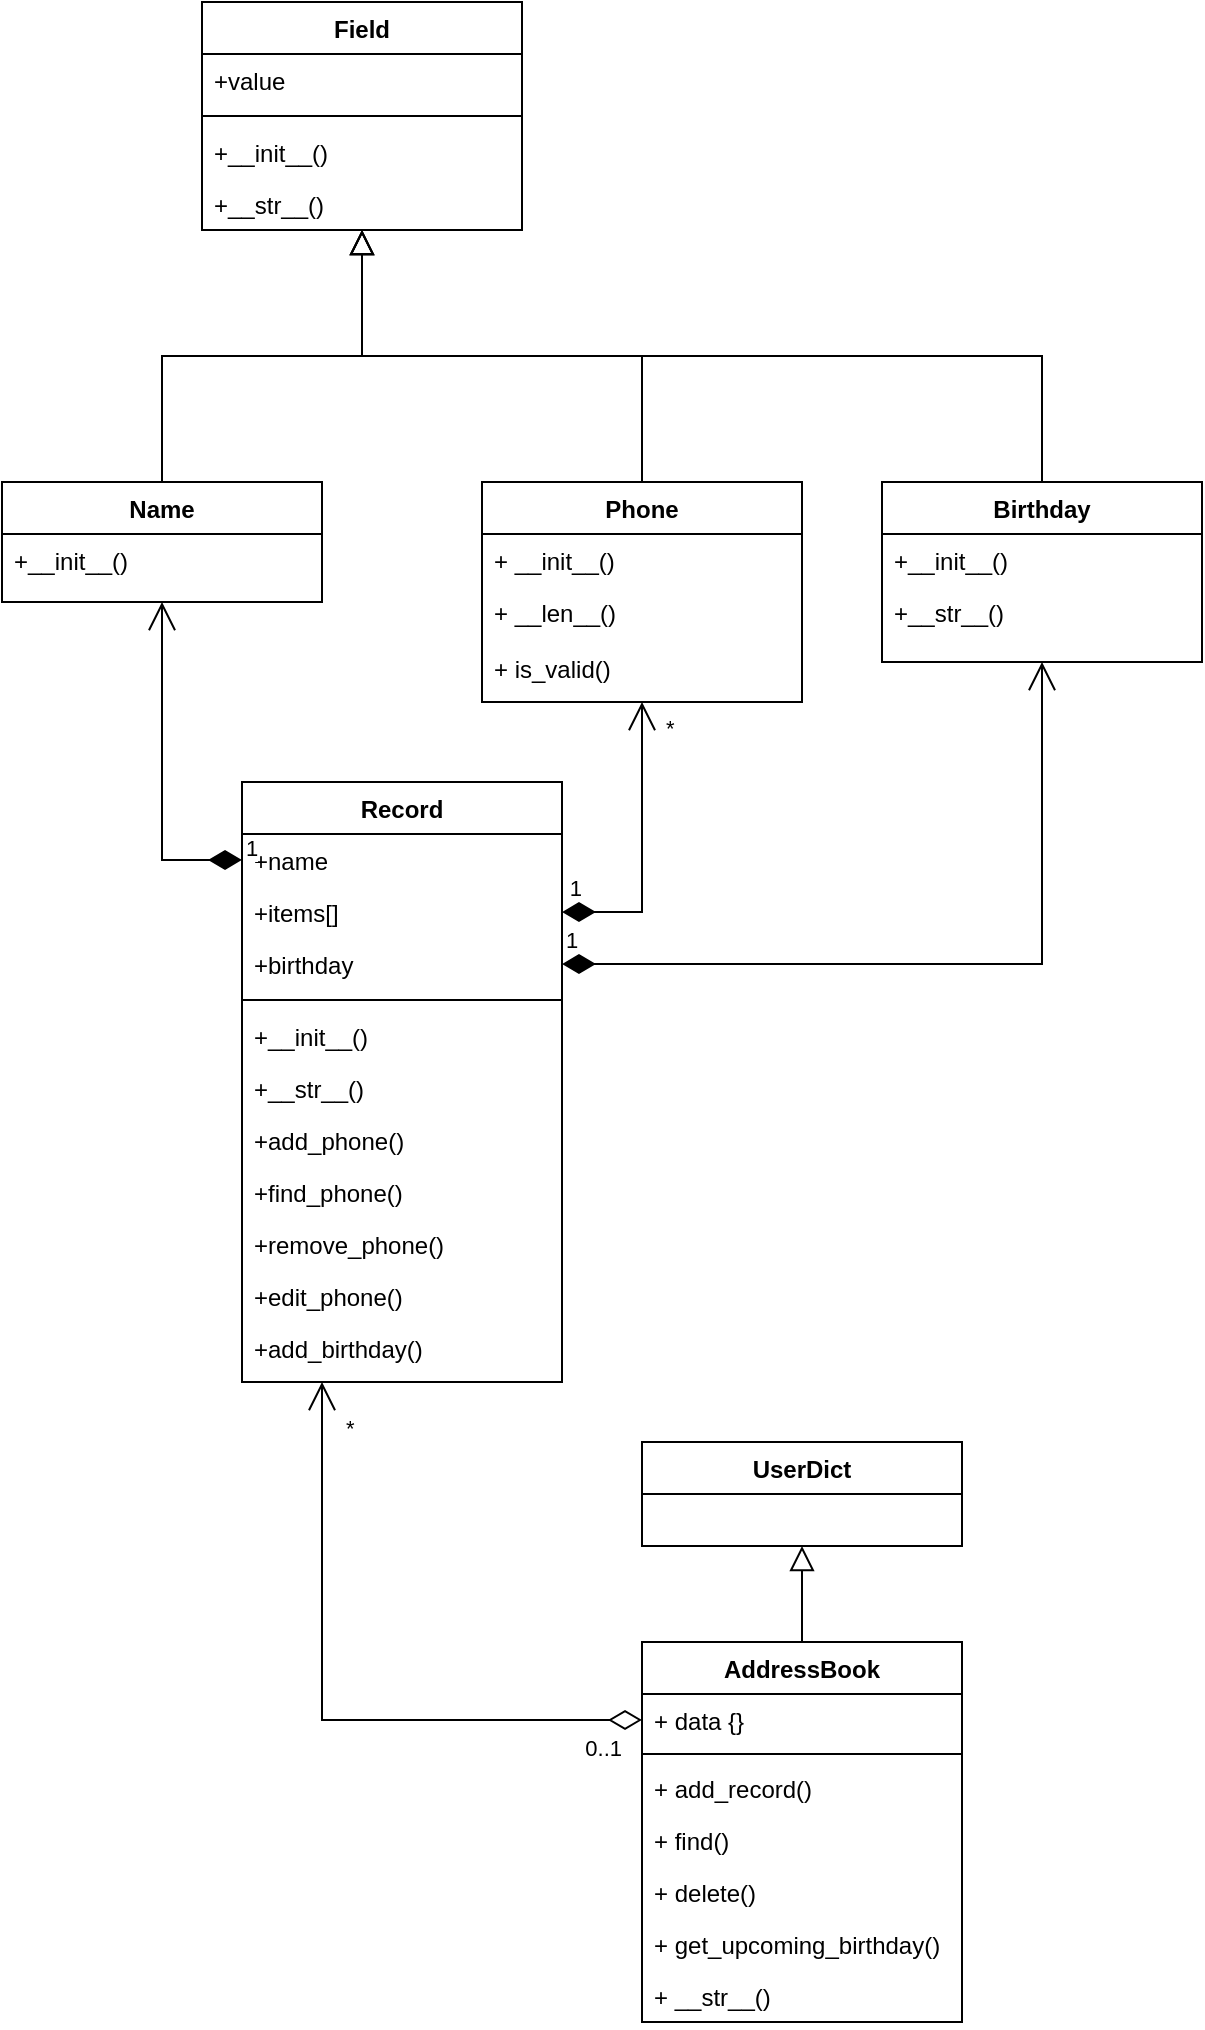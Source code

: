 <mxfile version="24.3.1" type="github">
  <diagram id="C5RBs43oDa-KdzZeNtuy" name="Page-1">
    <mxGraphModel dx="499" dy="912" grid="1" gridSize="10" guides="1" tooltips="1" connect="1" arrows="1" fold="1" page="1" pageScale="1" pageWidth="827" pageHeight="1169" math="0" shadow="0">
      <root>
        <mxCell id="WIyWlLk6GJQsqaUBKTNV-0" />
        <mxCell id="WIyWlLk6GJQsqaUBKTNV-1" parent="WIyWlLk6GJQsqaUBKTNV-0" />
        <mxCell id="zkfFHV4jXpPFQw0GAbJ--0" value="Field" style="swimlane;fontStyle=1;align=center;verticalAlign=top;childLayout=stackLayout;horizontal=1;startSize=26;horizontalStack=0;resizeParent=1;resizeLast=0;collapsible=1;marginBottom=0;rounded=0;shadow=0;strokeWidth=1;fontColor=default;" parent="WIyWlLk6GJQsqaUBKTNV-1" vertex="1">
          <mxGeometry x="220" y="120" width="160" height="114" as="geometry">
            <mxRectangle x="230" y="140" width="160" height="26" as="alternateBounds" />
          </mxGeometry>
        </mxCell>
        <mxCell id="zkfFHV4jXpPFQw0GAbJ--1" value="+value" style="text;align=left;verticalAlign=top;spacingLeft=4;spacingRight=4;overflow=hidden;rotatable=0;points=[[0,0.5],[1,0.5]];portConstraint=eastwest;" parent="zkfFHV4jXpPFQw0GAbJ--0" vertex="1">
          <mxGeometry y="26" width="160" height="26" as="geometry" />
        </mxCell>
        <mxCell id="t26lsA007Cgh4tKOJxmm-7" value="" style="line;strokeWidth=1;html=1;" vertex="1" parent="zkfFHV4jXpPFQw0GAbJ--0">
          <mxGeometry y="52" width="160" height="10" as="geometry" />
        </mxCell>
        <mxCell id="zkfFHV4jXpPFQw0GAbJ--2" value="+__init__()" style="text;align=left;verticalAlign=top;spacingLeft=4;spacingRight=4;overflow=hidden;rotatable=0;points=[[0,0.5],[1,0.5]];portConstraint=eastwest;rounded=0;shadow=0;html=0;" parent="zkfFHV4jXpPFQw0GAbJ--0" vertex="1">
          <mxGeometry y="62" width="160" height="26" as="geometry" />
        </mxCell>
        <mxCell id="t26lsA007Cgh4tKOJxmm-5" value="+__str__()" style="text;align=left;verticalAlign=top;spacingLeft=4;spacingRight=4;overflow=hidden;rotatable=0;points=[[0,0.5],[1,0.5]];portConstraint=eastwest;rounded=0;shadow=0;html=0;" vertex="1" parent="zkfFHV4jXpPFQw0GAbJ--0">
          <mxGeometry y="88" width="160" height="26" as="geometry" />
        </mxCell>
        <mxCell id="zkfFHV4jXpPFQw0GAbJ--6" value="Name" style="swimlane;fontStyle=1;align=center;verticalAlign=top;childLayout=stackLayout;horizontal=1;startSize=26;horizontalStack=0;resizeParent=1;resizeLast=0;collapsible=1;marginBottom=0;rounded=0;shadow=0;strokeWidth=1;" parent="WIyWlLk6GJQsqaUBKTNV-1" vertex="1">
          <mxGeometry x="120" y="360" width="160" height="60" as="geometry">
            <mxRectangle x="130" y="380" width="160" height="26" as="alternateBounds" />
          </mxGeometry>
        </mxCell>
        <mxCell id="t26lsA007Cgh4tKOJxmm-23" value="+__init__()" style="text;align=left;verticalAlign=top;spacingLeft=4;spacingRight=4;overflow=hidden;rotatable=0;points=[[0,0.5],[1,0.5]];portConstraint=eastwest;rounded=0;shadow=0;html=0;" vertex="1" parent="zkfFHV4jXpPFQw0GAbJ--6">
          <mxGeometry y="26" width="160" height="26" as="geometry" />
        </mxCell>
        <mxCell id="zkfFHV4jXpPFQw0GAbJ--12" value="" style="endArrow=block;endSize=10;endFill=0;shadow=0;strokeWidth=1;rounded=0;curved=0;edgeStyle=elbowEdgeStyle;elbow=vertical;" parent="WIyWlLk6GJQsqaUBKTNV-1" source="zkfFHV4jXpPFQw0GAbJ--6" target="zkfFHV4jXpPFQw0GAbJ--0" edge="1">
          <mxGeometry width="160" relative="1" as="geometry">
            <mxPoint x="200" y="203" as="sourcePoint" />
            <mxPoint x="200" y="203" as="targetPoint" />
          </mxGeometry>
        </mxCell>
        <mxCell id="zkfFHV4jXpPFQw0GAbJ--13" value="Phone" style="swimlane;fontStyle=1;align=center;verticalAlign=top;childLayout=stackLayout;horizontal=1;startSize=26;horizontalStack=0;resizeParent=1;resizeLast=0;collapsible=1;marginBottom=0;rounded=0;shadow=0;strokeWidth=1;" parent="WIyWlLk6GJQsqaUBKTNV-1" vertex="1">
          <mxGeometry x="360" y="360" width="160" height="110" as="geometry">
            <mxRectangle x="340" y="380" width="170" height="26" as="alternateBounds" />
          </mxGeometry>
        </mxCell>
        <mxCell id="zkfFHV4jXpPFQw0GAbJ--14" value="+ __init__()" style="text;align=left;verticalAlign=top;spacingLeft=4;spacingRight=4;overflow=hidden;rotatable=0;points=[[0,0.5],[1,0.5]];portConstraint=eastwest;" parent="zkfFHV4jXpPFQw0GAbJ--13" vertex="1">
          <mxGeometry y="26" width="160" height="26" as="geometry" />
        </mxCell>
        <mxCell id="t26lsA007Cgh4tKOJxmm-9" value="+ __len__()" style="text;align=left;verticalAlign=top;spacingLeft=4;spacingRight=4;overflow=hidden;rotatable=0;points=[[0,0.5],[1,0.5]];portConstraint=eastwest;" vertex="1" parent="zkfFHV4jXpPFQw0GAbJ--13">
          <mxGeometry y="52" width="160" height="28" as="geometry" />
        </mxCell>
        <mxCell id="t26lsA007Cgh4tKOJxmm-10" value="+ is_valid()" style="text;align=left;verticalAlign=top;spacingLeft=4;spacingRight=4;overflow=hidden;rotatable=0;points=[[0,0.5],[1,0.5]];portConstraint=eastwest;" vertex="1" parent="zkfFHV4jXpPFQw0GAbJ--13">
          <mxGeometry y="80" width="160" height="28" as="geometry" />
        </mxCell>
        <mxCell id="zkfFHV4jXpPFQw0GAbJ--16" value="" style="endArrow=block;endSize=10;endFill=0;shadow=0;strokeWidth=1;rounded=0;curved=0;edgeStyle=elbowEdgeStyle;elbow=vertical;" parent="WIyWlLk6GJQsqaUBKTNV-1" source="zkfFHV4jXpPFQw0GAbJ--13" target="zkfFHV4jXpPFQw0GAbJ--0" edge="1">
          <mxGeometry width="160" relative="1" as="geometry">
            <mxPoint x="210" y="373" as="sourcePoint" />
            <mxPoint x="310" y="271" as="targetPoint" />
          </mxGeometry>
        </mxCell>
        <mxCell id="t26lsA007Cgh4tKOJxmm-0" value="Birthday" style="swimlane;fontStyle=1;align=center;verticalAlign=top;childLayout=stackLayout;horizontal=1;startSize=26;horizontalStack=0;resizeParent=1;resizeLast=0;collapsible=1;marginBottom=0;rounded=0;shadow=0;strokeWidth=1;" vertex="1" parent="WIyWlLk6GJQsqaUBKTNV-1">
          <mxGeometry x="560" y="360" width="160" height="90" as="geometry">
            <mxRectangle x="340" y="380" width="170" height="26" as="alternateBounds" />
          </mxGeometry>
        </mxCell>
        <mxCell id="t26lsA007Cgh4tKOJxmm-1" value="+__init__()" style="text;align=left;verticalAlign=top;spacingLeft=4;spacingRight=4;overflow=hidden;rotatable=0;points=[[0,0.5],[1,0.5]];portConstraint=eastwest;" vertex="1" parent="t26lsA007Cgh4tKOJxmm-0">
          <mxGeometry y="26" width="160" height="26" as="geometry" />
        </mxCell>
        <mxCell id="t26lsA007Cgh4tKOJxmm-8" value="+__str__()" style="text;align=left;verticalAlign=top;spacingLeft=4;spacingRight=4;overflow=hidden;rotatable=0;points=[[0,0.5],[1,0.5]];portConstraint=eastwest;" vertex="1" parent="t26lsA007Cgh4tKOJxmm-0">
          <mxGeometry y="52" width="160" height="26" as="geometry" />
        </mxCell>
        <mxCell id="t26lsA007Cgh4tKOJxmm-4" value="" style="endArrow=block;endSize=10;endFill=0;shadow=0;strokeWidth=1;rounded=0;curved=0;edgeStyle=elbowEdgeStyle;elbow=vertical;exitX=0.5;exitY=0;exitDx=0;exitDy=0;entryX=0.5;entryY=1;entryDx=0;entryDy=0;" edge="1" parent="WIyWlLk6GJQsqaUBKTNV-1" source="t26lsA007Cgh4tKOJxmm-0" target="zkfFHV4jXpPFQw0GAbJ--0">
          <mxGeometry width="160" relative="1" as="geometry">
            <mxPoint x="620" y="360" as="sourcePoint" />
            <mxPoint x="300" y="200" as="targetPoint" />
          </mxGeometry>
        </mxCell>
        <mxCell id="t26lsA007Cgh4tKOJxmm-11" value="Record" style="swimlane;fontStyle=1;align=center;verticalAlign=top;childLayout=stackLayout;horizontal=1;startSize=26;horizontalStack=0;resizeParent=1;resizeLast=0;collapsible=1;marginBottom=0;rounded=0;shadow=0;strokeWidth=1;fontColor=default;" vertex="1" parent="WIyWlLk6GJQsqaUBKTNV-1">
          <mxGeometry x="240" y="510" width="160" height="300" as="geometry">
            <mxRectangle x="230" y="140" width="160" height="26" as="alternateBounds" />
          </mxGeometry>
        </mxCell>
        <mxCell id="t26lsA007Cgh4tKOJxmm-12" value="+name" style="text;align=left;verticalAlign=top;spacingLeft=4;spacingRight=4;overflow=hidden;rotatable=0;points=[[0,0.5],[1,0.5]];portConstraint=eastwest;" vertex="1" parent="t26lsA007Cgh4tKOJxmm-11">
          <mxGeometry y="26" width="160" height="26" as="geometry" />
        </mxCell>
        <mxCell id="t26lsA007Cgh4tKOJxmm-17" value="+items[]" style="text;align=left;verticalAlign=top;spacingLeft=4;spacingRight=4;overflow=hidden;rotatable=0;points=[[0,0.5],[1,0.5]];portConstraint=eastwest;" vertex="1" parent="t26lsA007Cgh4tKOJxmm-11">
          <mxGeometry y="52" width="160" height="26" as="geometry" />
        </mxCell>
        <mxCell id="t26lsA007Cgh4tKOJxmm-16" value="+birthday" style="text;align=left;verticalAlign=top;spacingLeft=4;spacingRight=4;overflow=hidden;rotatable=0;points=[[0,0.5],[1,0.5]];portConstraint=eastwest;" vertex="1" parent="t26lsA007Cgh4tKOJxmm-11">
          <mxGeometry y="78" width="160" height="26" as="geometry" />
        </mxCell>
        <mxCell id="t26lsA007Cgh4tKOJxmm-13" value="" style="line;strokeWidth=1;html=1;" vertex="1" parent="t26lsA007Cgh4tKOJxmm-11">
          <mxGeometry y="104" width="160" height="10" as="geometry" />
        </mxCell>
        <mxCell id="t26lsA007Cgh4tKOJxmm-15" value="+__init__()" style="text;align=left;verticalAlign=top;spacingLeft=4;spacingRight=4;overflow=hidden;rotatable=0;points=[[0,0.5],[1,0.5]];portConstraint=eastwest;rounded=0;shadow=0;html=0;" vertex="1" parent="t26lsA007Cgh4tKOJxmm-11">
          <mxGeometry y="114" width="160" height="26" as="geometry" />
        </mxCell>
        <mxCell id="t26lsA007Cgh4tKOJxmm-14" value="+__str__()" style="text;align=left;verticalAlign=top;spacingLeft=4;spacingRight=4;overflow=hidden;rotatable=0;points=[[0,0.5],[1,0.5]];portConstraint=eastwest;rounded=0;shadow=0;html=0;" vertex="1" parent="t26lsA007Cgh4tKOJxmm-11">
          <mxGeometry y="140" width="160" height="26" as="geometry" />
        </mxCell>
        <mxCell id="t26lsA007Cgh4tKOJxmm-18" value="+add_phone()" style="text;align=left;verticalAlign=top;spacingLeft=4;spacingRight=4;overflow=hidden;rotatable=0;points=[[0,0.5],[1,0.5]];portConstraint=eastwest;rounded=0;shadow=0;html=0;" vertex="1" parent="t26lsA007Cgh4tKOJxmm-11">
          <mxGeometry y="166" width="160" height="26" as="geometry" />
        </mxCell>
        <mxCell id="t26lsA007Cgh4tKOJxmm-19" value="+find_phone()" style="text;align=left;verticalAlign=top;spacingLeft=4;spacingRight=4;overflow=hidden;rotatable=0;points=[[0,0.5],[1,0.5]];portConstraint=eastwest;rounded=0;shadow=0;html=0;" vertex="1" parent="t26lsA007Cgh4tKOJxmm-11">
          <mxGeometry y="192" width="160" height="26" as="geometry" />
        </mxCell>
        <mxCell id="t26lsA007Cgh4tKOJxmm-20" value="+remove_phone()" style="text;align=left;verticalAlign=top;spacingLeft=4;spacingRight=4;overflow=hidden;rotatable=0;points=[[0,0.5],[1,0.5]];portConstraint=eastwest;rounded=0;shadow=0;html=0;" vertex="1" parent="t26lsA007Cgh4tKOJxmm-11">
          <mxGeometry y="218" width="160" height="26" as="geometry" />
        </mxCell>
        <mxCell id="t26lsA007Cgh4tKOJxmm-21" value="+edit_phone()" style="text;align=left;verticalAlign=top;spacingLeft=4;spacingRight=4;overflow=hidden;rotatable=0;points=[[0,0.5],[1,0.5]];portConstraint=eastwest;rounded=0;shadow=0;html=0;" vertex="1" parent="t26lsA007Cgh4tKOJxmm-11">
          <mxGeometry y="244" width="160" height="26" as="geometry" />
        </mxCell>
        <mxCell id="t26lsA007Cgh4tKOJxmm-22" value="+add_birthday()" style="text;align=left;verticalAlign=top;spacingLeft=4;spacingRight=4;overflow=hidden;rotatable=0;points=[[0,0.5],[1,0.5]];portConstraint=eastwest;rounded=0;shadow=0;html=0;" vertex="1" parent="t26lsA007Cgh4tKOJxmm-11">
          <mxGeometry y="270" width="160" height="26" as="geometry" />
        </mxCell>
        <mxCell id="t26lsA007Cgh4tKOJxmm-24" value="1" style="endArrow=open;html=1;endSize=12;startArrow=diamondThin;startSize=14;startFill=1;edgeStyle=orthogonalEdgeStyle;align=left;verticalAlign=bottom;rounded=0;exitX=0;exitY=0.5;exitDx=0;exitDy=0;entryX=0.5;entryY=1;entryDx=0;entryDy=0;" edge="1" parent="WIyWlLk6GJQsqaUBKTNV-1" source="t26lsA007Cgh4tKOJxmm-12" target="zkfFHV4jXpPFQw0GAbJ--6">
          <mxGeometry x="-1" y="3" relative="1" as="geometry">
            <mxPoint x="300" y="570" as="sourcePoint" />
            <mxPoint x="460" y="570" as="targetPoint" />
          </mxGeometry>
        </mxCell>
        <mxCell id="t26lsA007Cgh4tKOJxmm-26" value="1" style="endArrow=open;html=1;endSize=12;startArrow=diamondThin;startSize=14;startFill=1;edgeStyle=orthogonalEdgeStyle;align=left;verticalAlign=bottom;rounded=0;exitX=1;exitY=0.5;exitDx=0;exitDy=0;entryX=0.5;entryY=1;entryDx=0;entryDy=0;" edge="1" parent="WIyWlLk6GJQsqaUBKTNV-1" source="t26lsA007Cgh4tKOJxmm-16" target="t26lsA007Cgh4tKOJxmm-0">
          <mxGeometry x="-1" y="3" relative="1" as="geometry">
            <mxPoint x="300" y="570" as="sourcePoint" />
            <mxPoint x="650" y="530" as="targetPoint" />
          </mxGeometry>
        </mxCell>
        <mxCell id="t26lsA007Cgh4tKOJxmm-27" value="AddressBook" style="swimlane;fontStyle=1;align=center;verticalAlign=top;childLayout=stackLayout;horizontal=1;startSize=26;horizontalStack=0;resizeParent=1;resizeParentMax=0;resizeLast=0;collapsible=1;marginBottom=0;whiteSpace=wrap;html=1;" vertex="1" parent="WIyWlLk6GJQsqaUBKTNV-1">
          <mxGeometry x="440" y="940" width="160" height="190" as="geometry" />
        </mxCell>
        <mxCell id="t26lsA007Cgh4tKOJxmm-28" value="+ data {}" style="text;strokeColor=none;fillColor=none;align=left;verticalAlign=top;spacingLeft=4;spacingRight=4;overflow=hidden;rotatable=0;points=[[0,0.5],[1,0.5]];portConstraint=eastwest;whiteSpace=wrap;html=1;" vertex="1" parent="t26lsA007Cgh4tKOJxmm-27">
          <mxGeometry y="26" width="160" height="26" as="geometry" />
        </mxCell>
        <mxCell id="t26lsA007Cgh4tKOJxmm-29" value="" style="line;strokeWidth=1;fillColor=none;align=left;verticalAlign=middle;spacingTop=-1;spacingLeft=3;spacingRight=3;rotatable=0;labelPosition=right;points=[];portConstraint=eastwest;strokeColor=inherit;" vertex="1" parent="t26lsA007Cgh4tKOJxmm-27">
          <mxGeometry y="52" width="160" height="8" as="geometry" />
        </mxCell>
        <mxCell id="t26lsA007Cgh4tKOJxmm-30" value="+ add_record()" style="text;strokeColor=none;fillColor=none;align=left;verticalAlign=top;spacingLeft=4;spacingRight=4;overflow=hidden;rotatable=0;points=[[0,0.5],[1,0.5]];portConstraint=eastwest;whiteSpace=wrap;html=1;" vertex="1" parent="t26lsA007Cgh4tKOJxmm-27">
          <mxGeometry y="60" width="160" height="26" as="geometry" />
        </mxCell>
        <mxCell id="t26lsA007Cgh4tKOJxmm-38" value="+ find()" style="text;strokeColor=none;fillColor=none;align=left;verticalAlign=top;spacingLeft=4;spacingRight=4;overflow=hidden;rotatable=0;points=[[0,0.5],[1,0.5]];portConstraint=eastwest;whiteSpace=wrap;html=1;" vertex="1" parent="t26lsA007Cgh4tKOJxmm-27">
          <mxGeometry y="86" width="160" height="26" as="geometry" />
        </mxCell>
        <mxCell id="t26lsA007Cgh4tKOJxmm-39" value="+ delete()" style="text;strokeColor=none;fillColor=none;align=left;verticalAlign=top;spacingLeft=4;spacingRight=4;overflow=hidden;rotatable=0;points=[[0,0.5],[1,0.5]];portConstraint=eastwest;whiteSpace=wrap;html=1;" vertex="1" parent="t26lsA007Cgh4tKOJxmm-27">
          <mxGeometry y="112" width="160" height="26" as="geometry" />
        </mxCell>
        <mxCell id="t26lsA007Cgh4tKOJxmm-40" value="+ get_upcoming_birthday()" style="text;strokeColor=none;fillColor=none;align=left;verticalAlign=top;spacingLeft=4;spacingRight=4;overflow=hidden;rotatable=0;points=[[0,0.5],[1,0.5]];portConstraint=eastwest;whiteSpace=wrap;html=1;" vertex="1" parent="t26lsA007Cgh4tKOJxmm-27">
          <mxGeometry y="138" width="160" height="26" as="geometry" />
        </mxCell>
        <mxCell id="t26lsA007Cgh4tKOJxmm-41" value="+ __str__()" style="text;strokeColor=none;fillColor=none;align=left;verticalAlign=top;spacingLeft=4;spacingRight=4;overflow=hidden;rotatable=0;points=[[0,0.5],[1,0.5]];portConstraint=eastwest;whiteSpace=wrap;html=1;" vertex="1" parent="t26lsA007Cgh4tKOJxmm-27">
          <mxGeometry y="164" width="160" height="26" as="geometry" />
        </mxCell>
        <mxCell id="t26lsA007Cgh4tKOJxmm-31" value="UserDict" style="swimlane;fontStyle=1;align=center;verticalAlign=top;childLayout=stackLayout;horizontal=1;startSize=26;horizontalStack=0;resizeParent=1;resizeParentMax=0;resizeLast=0;collapsible=1;marginBottom=0;whiteSpace=wrap;html=1;" vertex="1" parent="WIyWlLk6GJQsqaUBKTNV-1">
          <mxGeometry x="440" y="840" width="160" height="52" as="geometry" />
        </mxCell>
        <mxCell id="t26lsA007Cgh4tKOJxmm-37" value="" style="endArrow=block;endSize=10;endFill=0;shadow=0;strokeWidth=1;rounded=0;curved=0;edgeStyle=elbowEdgeStyle;elbow=vertical;exitX=0.5;exitY=0;exitDx=0;exitDy=0;entryX=0.5;entryY=1;entryDx=0;entryDy=0;" edge="1" parent="WIyWlLk6GJQsqaUBKTNV-1" source="t26lsA007Cgh4tKOJxmm-27" target="t26lsA007Cgh4tKOJxmm-31">
          <mxGeometry width="160" relative="1" as="geometry">
            <mxPoint x="890" y="1018" as="sourcePoint" />
            <mxPoint x="550" y="892" as="targetPoint" />
          </mxGeometry>
        </mxCell>
        <mxCell id="t26lsA007Cgh4tKOJxmm-47" value="" style="endArrow=open;html=1;endSize=12;startArrow=diamondThin;startSize=14;startFill=0;edgeStyle=orthogonalEdgeStyle;rounded=0;exitX=0;exitY=0.5;exitDx=0;exitDy=0;entryX=0.25;entryY=1;entryDx=0;entryDy=0;" edge="1" parent="WIyWlLk6GJQsqaUBKTNV-1" source="t26lsA007Cgh4tKOJxmm-28" target="t26lsA007Cgh4tKOJxmm-11">
          <mxGeometry x="-0.21" relative="1" as="geometry">
            <mxPoint x="310" y="1040" as="sourcePoint" />
            <mxPoint x="470" y="1040" as="targetPoint" />
            <mxPoint as="offset" />
          </mxGeometry>
        </mxCell>
        <mxCell id="t26lsA007Cgh4tKOJxmm-48" value="*" style="edgeLabel;resizable=0;html=1;align=left;verticalAlign=top;" connectable="0" vertex="1" parent="t26lsA007Cgh4tKOJxmm-47">
          <mxGeometry x="-1" relative="1" as="geometry">
            <mxPoint x="-150" y="-159" as="offset" />
          </mxGeometry>
        </mxCell>
        <mxCell id="t26lsA007Cgh4tKOJxmm-49" value="0..1" style="edgeLabel;resizable=0;html=1;align=right;verticalAlign=top;" connectable="0" vertex="1" parent="t26lsA007Cgh4tKOJxmm-47">
          <mxGeometry x="1" relative="1" as="geometry">
            <mxPoint x="150" y="170" as="offset" />
          </mxGeometry>
        </mxCell>
        <mxCell id="t26lsA007Cgh4tKOJxmm-50" value="" style="endArrow=open;html=1;endSize=12;startArrow=diamondThin;startSize=14;startFill=1;edgeStyle=orthogonalEdgeStyle;rounded=0;exitX=1;exitY=0.5;exitDx=0;exitDy=0;entryX=0.5;entryY=1;entryDx=0;entryDy=0;" edge="1" parent="WIyWlLk6GJQsqaUBKTNV-1" source="t26lsA007Cgh4tKOJxmm-17" target="zkfFHV4jXpPFQw0GAbJ--13">
          <mxGeometry x="-0.103" y="-60" relative="1" as="geometry">
            <mxPoint x="440" y="550" as="sourcePoint" />
            <mxPoint x="600" y="550" as="targetPoint" />
            <mxPoint as="offset" />
          </mxGeometry>
        </mxCell>
        <mxCell id="t26lsA007Cgh4tKOJxmm-51" value="*" style="edgeLabel;resizable=0;html=1;align=left;verticalAlign=top;" connectable="0" vertex="1" parent="t26lsA007Cgh4tKOJxmm-50">
          <mxGeometry x="-1" relative="1" as="geometry">
            <mxPoint x="50" y="-105" as="offset" />
          </mxGeometry>
        </mxCell>
        <mxCell id="t26lsA007Cgh4tKOJxmm-52" value="1" style="edgeLabel;resizable=0;html=1;align=right;verticalAlign=top;" connectable="0" vertex="1" parent="t26lsA007Cgh4tKOJxmm-50">
          <mxGeometry x="1" relative="1" as="geometry">
            <mxPoint x="-30" y="80" as="offset" />
          </mxGeometry>
        </mxCell>
      </root>
    </mxGraphModel>
  </diagram>
</mxfile>
